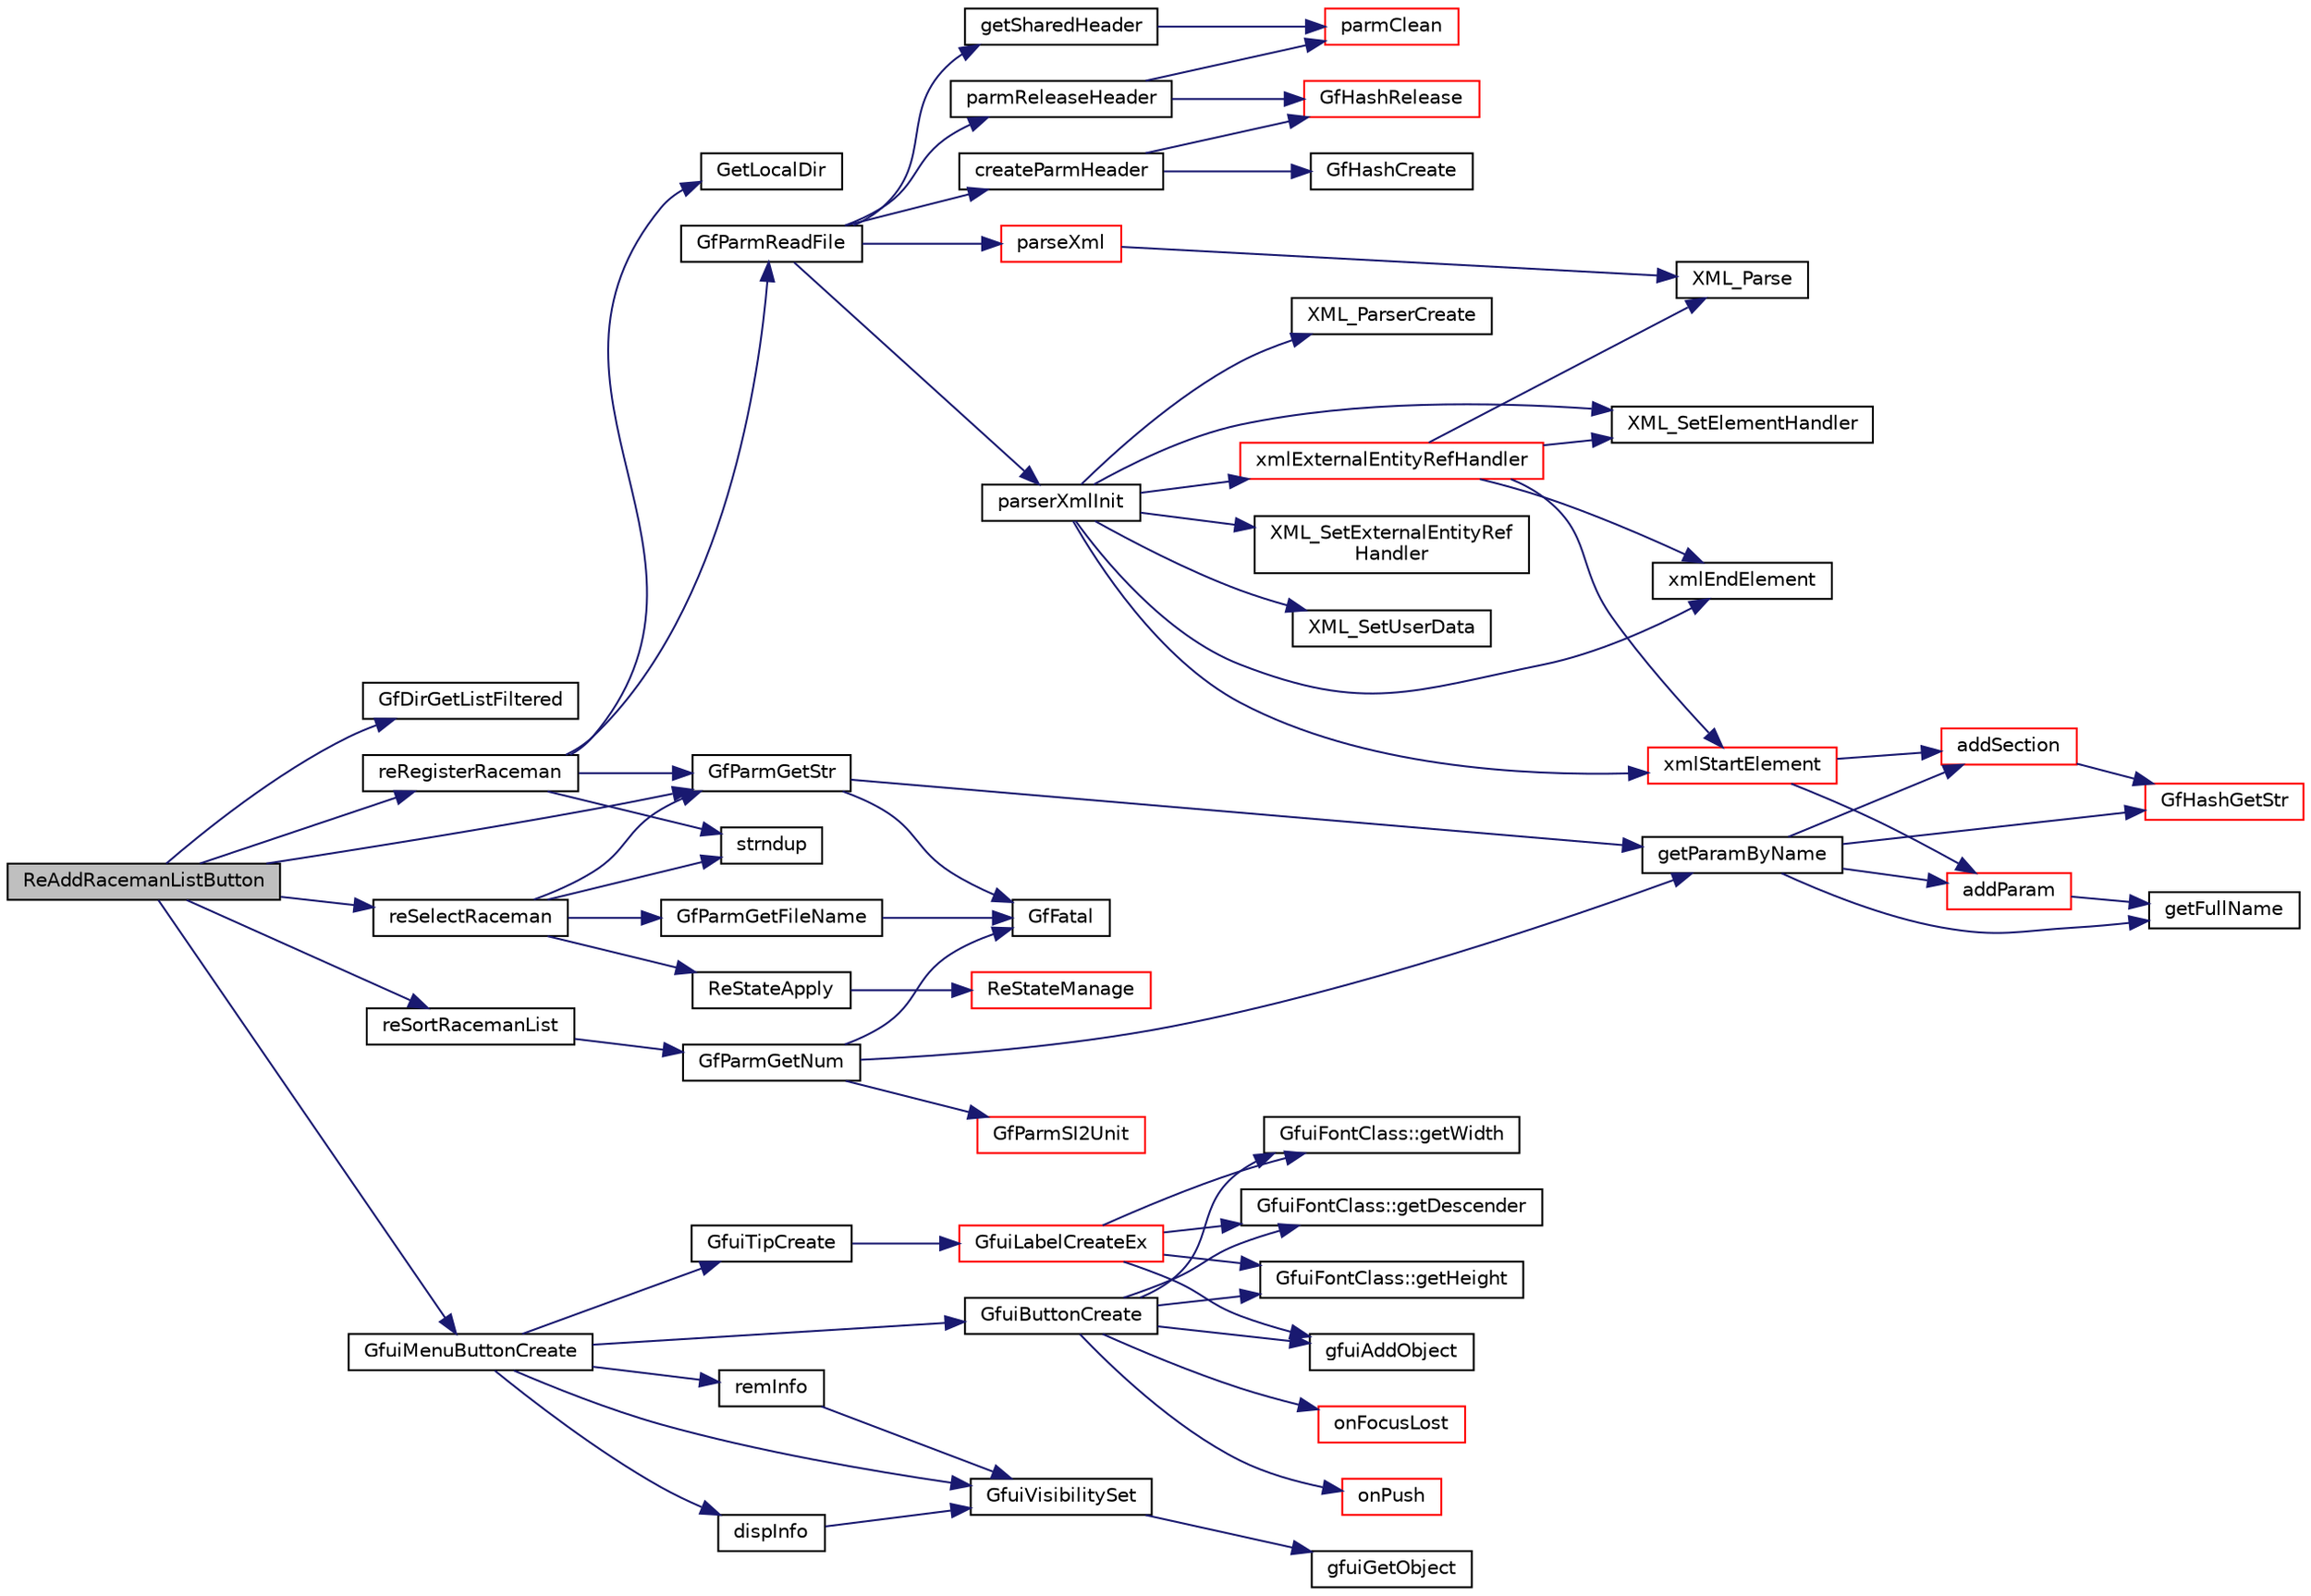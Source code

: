 digraph "ReAddRacemanListButton"
{
  edge [fontname="Helvetica",fontsize="10",labelfontname="Helvetica",labelfontsize="10"];
  node [fontname="Helvetica",fontsize="10",shape=record];
  rankdir="LR";
  Node1 [label="ReAddRacemanListButton",height=0.2,width=0.4,color="black", fillcolor="grey75", style="filled", fontcolor="black"];
  Node1 -> Node2 [color="midnightblue",fontsize="10",style="solid",fontname="Helvetica"];
  Node2 [label="GfDirGetListFiltered",height=0.2,width=0.4,color="black", fillcolor="white", style="filled",URL="$group__dir.html#ga7d012669960c6c8c49f90aeea72bd2db",tooltip="Get the list of files with matching suffix of a given directory. "];
  Node1 -> Node3 [color="midnightblue",fontsize="10",style="solid",fontname="Helvetica"];
  Node3 [label="reRegisterRaceman",height=0.2,width=0.4,color="black", fillcolor="white", style="filled",URL="$raceinit_8cpp.html#a005e42049bfb26ae6a7d8acd95c79fc7"];
  Node3 -> Node4 [color="midnightblue",fontsize="10",style="solid",fontname="Helvetica"];
  Node4 [label="GetLocalDir",height=0.2,width=0.4,color="black", fillcolor="white", style="filled",URL="$tgf_8cpp.html#ae34eae3991aacabaf9c64025449d8c87"];
  Node3 -> Node5 [color="midnightblue",fontsize="10",style="solid",fontname="Helvetica"];
  Node5 [label="GfParmReadFile",height=0.2,width=0.4,color="black", fillcolor="white", style="filled",URL="$group__paramsfile.html#ga86fccfc1b5f8abf4ef6546896abd1e4f",tooltip="Read parameter set from file and return handle to parameter set. "];
  Node5 -> Node6 [color="midnightblue",fontsize="10",style="solid",fontname="Helvetica"];
  Node6 [label="getSharedHeader",height=0.2,width=0.4,color="black", fillcolor="white", style="filled",URL="$group__paramshelper.html#ga5935841c26ba851b585d1b06a06b04f9",tooltip="Helper function for looking up parameter sets in the cache. "];
  Node6 -> Node7 [color="midnightblue",fontsize="10",style="solid",fontname="Helvetica"];
  Node7 [label="parmClean",height=0.2,width=0.4,color="red", fillcolor="white", style="filled",URL="$group__paramshelper.html#gaac5f3f388c857d021c431414dc192346",tooltip="Helper function to release the parameter set content. "];
  Node5 -> Node8 [color="midnightblue",fontsize="10",style="solid",fontname="Helvetica"];
  Node8 [label="createParmHeader",height=0.2,width=0.4,color="black", fillcolor="white", style="filled",URL="$group__paramshelper.html#ga51eeeb22e31263d97660ac17f4523059",tooltip="Helper function to create header for parameter set handle. "];
  Node8 -> Node9 [color="midnightblue",fontsize="10",style="solid",fontname="Helvetica"];
  Node9 [label="GfHashCreate",height=0.2,width=0.4,color="black", fillcolor="white", style="filled",URL="$group__hash.html#ga2f9ae7e2ca54b135a6fed903b26a51c3",tooltip="Create a new hash table. "];
  Node8 -> Node10 [color="midnightblue",fontsize="10",style="solid",fontname="Helvetica"];
  Node10 [label="GfHashRelease",height=0.2,width=0.4,color="red", fillcolor="white", style="filled",URL="$group__hash.html#ga7a1013beb031af3ded1251fb41ba0ae2",tooltip="Release a hash table. "];
  Node5 -> Node11 [color="midnightblue",fontsize="10",style="solid",fontname="Helvetica"];
  Node11 [label="parserXmlInit",height=0.2,width=0.4,color="black", fillcolor="white", style="filled",URL="$group__paramshelper.html#gac858836123c9b216a1ac07054f1c622e",tooltip="Helper function to set up XML parser in parmHandle. "];
  Node11 -> Node12 [color="midnightblue",fontsize="10",style="solid",fontname="Helvetica"];
  Node12 [label="XML_ParserCreate",height=0.2,width=0.4,color="black", fillcolor="white", style="filled",URL="$xmlparse_8h.html#ade0dde4b0e968d0ca6276f44576e13f7"];
  Node11 -> Node13 [color="midnightblue",fontsize="10",style="solid",fontname="Helvetica"];
  Node13 [label="XML_SetElementHandler",height=0.2,width=0.4,color="black", fillcolor="white", style="filled",URL="$xmlparse_8h.html#a8196f30d3a7d9af1d4ef6d19393670ce"];
  Node11 -> Node14 [color="midnightblue",fontsize="10",style="solid",fontname="Helvetica"];
  Node14 [label="xmlStartElement",height=0.2,width=0.4,color="red", fillcolor="white", style="filled",URL="$group__paramshelper.html#ga45d22a41d2ebfe64d6d62222ce1f799c",tooltip="Helper function to process opening XML elements. "];
  Node14 -> Node15 [color="midnightblue",fontsize="10",style="solid",fontname="Helvetica"];
  Node15 [label="addSection",height=0.2,width=0.4,color="red", fillcolor="white", style="filled",URL="$group__paramshelper.html#ga56946944d68598d938e65db86ce1221f",tooltip="Helper function to add a section to a parameter set. "];
  Node15 -> Node16 [color="midnightblue",fontsize="10",style="solid",fontname="Helvetica"];
  Node16 [label="GfHashGetStr",height=0.2,width=0.4,color="red", fillcolor="white", style="filled",URL="$group__hash.html#ga4e47f57400b95ab9b6fe918c123fdb26",tooltip="Get the user data associated with a string key. "];
  Node14 -> Node17 [color="midnightblue",fontsize="10",style="solid",fontname="Helvetica"];
  Node17 [label="addParam",height=0.2,width=0.4,color="red", fillcolor="white", style="filled",URL="$group__paramshelper.html#gaf202744654cbc648b47479f30ccc3a8c",tooltip="Helper function to add parameter, does not check for duplicated name. "];
  Node17 -> Node18 [color="midnightblue",fontsize="10",style="solid",fontname="Helvetica"];
  Node18 [label="getFullName",height=0.2,width=0.4,color="black", fillcolor="white", style="filled",URL="$group__paramshelper.html#gaf12253922391ef1139cd12f2a0ffa5ea",tooltip="Helper function to get the full name of a parameter (full name: \"sectionName/paramName\"). "];
  Node11 -> Node19 [color="midnightblue",fontsize="10",style="solid",fontname="Helvetica"];
  Node19 [label="xmlEndElement",height=0.2,width=0.4,color="black", fillcolor="white", style="filled",URL="$group__paramshelper.html#ga48f0e93d727aea78b8dadfb8e859c26d",tooltip="Helper function to process closing XML elements. "];
  Node11 -> Node20 [color="midnightblue",fontsize="10",style="solid",fontname="Helvetica"];
  Node20 [label="XML_SetExternalEntityRef\lHandler",height=0.2,width=0.4,color="black", fillcolor="white", style="filled",URL="$xmlparse_8h.html#a4be35852fe0a42e2f46e990a49b12905"];
  Node11 -> Node21 [color="midnightblue",fontsize="10",style="solid",fontname="Helvetica"];
  Node21 [label="xmlExternalEntityRefHandler",height=0.2,width=0.4,color="red", fillcolor="white", style="filled",URL="$group__paramshelper.html#gab2e26dde18900c30b28d2476878ecdc2",tooltip="Helper function to handle external XML entities (XML referencing over multiple files/URI&#39;s). "];
  Node21 -> Node13 [color="midnightblue",fontsize="10",style="solid",fontname="Helvetica"];
  Node21 -> Node14 [color="midnightblue",fontsize="10",style="solid",fontname="Helvetica"];
  Node21 -> Node19 [color="midnightblue",fontsize="10",style="solid",fontname="Helvetica"];
  Node21 -> Node22 [color="midnightblue",fontsize="10",style="solid",fontname="Helvetica"];
  Node22 [label="XML_Parse",height=0.2,width=0.4,color="black", fillcolor="white", style="filled",URL="$xmlparse_8h.html#aa06dad15892c63db00b52076959824ab"];
  Node11 -> Node23 [color="midnightblue",fontsize="10",style="solid",fontname="Helvetica"];
  Node23 [label="XML_SetUserData",height=0.2,width=0.4,color="black", fillcolor="white", style="filled",URL="$xmlparse_8h.html#aa5537176d35f3a2a96f9a56886ea1752"];
  Node5 -> Node24 [color="midnightblue",fontsize="10",style="solid",fontname="Helvetica"];
  Node24 [label="parseXml",height=0.2,width=0.4,color="red", fillcolor="white", style="filled",URL="$group__paramshelper.html#gaf8e1884873dd5449e8fedab60c19e46a",tooltip="Helper function to parse one line of XML. "];
  Node24 -> Node22 [color="midnightblue",fontsize="10",style="solid",fontname="Helvetica"];
  Node5 -> Node25 [color="midnightblue",fontsize="10",style="solid",fontname="Helvetica"];
  Node25 [label="parmReleaseHeader",height=0.2,width=0.4,color="black", fillcolor="white", style="filled",URL="$group__paramshelper.html#ga240416a305e2986d5fe269ae7ecc92df",tooltip="Helper function to release the parameter set if the reference counter is 0. "];
  Node25 -> Node7 [color="midnightblue",fontsize="10",style="solid",fontname="Helvetica"];
  Node25 -> Node10 [color="midnightblue",fontsize="10",style="solid",fontname="Helvetica"];
  Node3 -> Node26 [color="midnightblue",fontsize="10",style="solid",fontname="Helvetica"];
  Node26 [label="strndup",height=0.2,width=0.4,color="black", fillcolor="white", style="filled",URL="$portability_8h.html#a87a301e9e7eed137fb2936056781e85a"];
  Node3 -> Node27 [color="midnightblue",fontsize="10",style="solid",fontname="Helvetica"];
  Node27 [label="GfParmGetStr",height=0.2,width=0.4,color="black", fillcolor="white", style="filled",URL="$group__paramsdata.html#gaa37bfd1fabd03d24fd50812c2330fa12",tooltip="Get a string parameter from the parameter set handle. "];
  Node27 -> Node28 [color="midnightblue",fontsize="10",style="solid",fontname="Helvetica"];
  Node28 [label="GfFatal",height=0.2,width=0.4,color="black", fillcolor="white", style="filled",URL="$tgf_8h.html#a927c58e55400ef72e0e54548b26f973d"];
  Node27 -> Node29 [color="midnightblue",fontsize="10",style="solid",fontname="Helvetica"];
  Node29 [label="getParamByName",height=0.2,width=0.4,color="black", fillcolor="white", style="filled",URL="$group__paramshelper.html#gad76ca407ee6b618e69f80c80aa319d63",tooltip="Helper function to get (or create) a parameter by name. "];
  Node29 -> Node18 [color="midnightblue",fontsize="10",style="solid",fontname="Helvetica"];
  Node29 -> Node16 [color="midnightblue",fontsize="10",style="solid",fontname="Helvetica"];
  Node29 -> Node15 [color="midnightblue",fontsize="10",style="solid",fontname="Helvetica"];
  Node29 -> Node17 [color="midnightblue",fontsize="10",style="solid",fontname="Helvetica"];
  Node1 -> Node30 [color="midnightblue",fontsize="10",style="solid",fontname="Helvetica"];
  Node30 [label="reSortRacemanList",height=0.2,width=0.4,color="black", fillcolor="white", style="filled",URL="$raceinit_8cpp.html#a2cf89517500a26a57984c71b8dc1c12d"];
  Node30 -> Node31 [color="midnightblue",fontsize="10",style="solid",fontname="Helvetica"];
  Node31 [label="GfParmGetNum",height=0.2,width=0.4,color="black", fillcolor="white", style="filled",URL="$group__paramsdata.html#ga57d6d6694c94482128c7b7bd6bf0a2e8",tooltip="Get a numerical parameter from the parameter set handle. "];
  Node31 -> Node28 [color="midnightblue",fontsize="10",style="solid",fontname="Helvetica"];
  Node31 -> Node29 [color="midnightblue",fontsize="10",style="solid",fontname="Helvetica"];
  Node31 -> Node32 [color="midnightblue",fontsize="10",style="solid",fontname="Helvetica"];
  Node32 [label="GfParmSI2Unit",height=0.2,width=0.4,color="red", fillcolor="white", style="filled",URL="$group__paramsdata.html#gab24de0cda7e3f9a5ea42be6dd7592a38",tooltip="Convert a value from SI to given unit. "];
  Node1 -> Node33 [color="midnightblue",fontsize="10",style="solid",fontname="Helvetica"];
  Node33 [label="GfuiMenuButtonCreate",height=0.2,width=0.4,color="black", fillcolor="white", style="filled",URL="$group__gui.html#ga2ae5c65dd1149ff891ca1e26a00cea62",tooltip="Add a button to a menu screen. "];
  Node33 -> Node34 [color="midnightblue",fontsize="10",style="solid",fontname="Helvetica"];
  Node34 [label="GfuiTipCreate",height=0.2,width=0.4,color="black", fillcolor="white", style="filled",URL="$guilabel_8cpp.html#a95c16a9e178493fe001fe82585b6e637",tooltip="Add a Tip (generally associated with a button). "];
  Node34 -> Node35 [color="midnightblue",fontsize="10",style="solid",fontname="Helvetica"];
  Node35 [label="GfuiLabelCreateEx",height=0.2,width=0.4,color="red", fillcolor="white", style="filled",URL="$group__gui.html#gab2495517bb164c00201dedd420cb60ac",tooltip="Create a new label (extended version). "];
  Node35 -> Node36 [color="midnightblue",fontsize="10",style="solid",fontname="Helvetica"];
  Node36 [label="GfuiFontClass::getWidth",height=0.2,width=0.4,color="black", fillcolor="white", style="filled",URL="$class_gfui_font_class.html#a96fb79e144b166ac018613a77795b7d0"];
  Node35 -> Node37 [color="midnightblue",fontsize="10",style="solid",fontname="Helvetica"];
  Node37 [label="GfuiFontClass::getDescender",height=0.2,width=0.4,color="black", fillcolor="white", style="filled",URL="$class_gfui_font_class.html#a9285866cfaa26f2db416dec244ede542"];
  Node35 -> Node38 [color="midnightblue",fontsize="10",style="solid",fontname="Helvetica"];
  Node38 [label="GfuiFontClass::getHeight",height=0.2,width=0.4,color="black", fillcolor="white", style="filled",URL="$class_gfui_font_class.html#af7a8622b16d9d8321fa6bcf5a23352a9"];
  Node35 -> Node39 [color="midnightblue",fontsize="10",style="solid",fontname="Helvetica"];
  Node39 [label="gfuiAddObject",height=0.2,width=0.4,color="black", fillcolor="white", style="filled",URL="$gui_8h.html#a94c49170d91c9d6978d7f4405d9ea064"];
  Node33 -> Node40 [color="midnightblue",fontsize="10",style="solid",fontname="Helvetica"];
  Node40 [label="GfuiVisibilitySet",height=0.2,width=0.4,color="black", fillcolor="white", style="filled",URL="$group__gui.html#ga54cdf60d97666c43dd2a16e4647a8309",tooltip="Set/unset the visibility attribute of an object. "];
  Node40 -> Node41 [color="midnightblue",fontsize="10",style="solid",fontname="Helvetica"];
  Node41 [label="gfuiGetObject",height=0.2,width=0.4,color="black", fillcolor="white", style="filled",URL="$guiobject_8cpp.html#a0ea204358545cb934b0d6427e49ce2a6"];
  Node33 -> Node42 [color="midnightblue",fontsize="10",style="solid",fontname="Helvetica"];
  Node42 [label="GfuiButtonCreate",height=0.2,width=0.4,color="black", fillcolor="white", style="filled",URL="$group__gui.html#ga48acf689c531b99051db5328023539fd",tooltip="Add a button to a screen. "];
  Node42 -> Node43 [color="midnightblue",fontsize="10",style="solid",fontname="Helvetica"];
  Node43 [label="onPush",height=0.2,width=0.4,color="red", fillcolor="white", style="filled",URL="$controlconfig_8cpp.html#a7f74cf9ff0daa4eb8a4b17bb40755683"];
  Node42 -> Node44 [color="midnightblue",fontsize="10",style="solid",fontname="Helvetica"];
  Node44 [label="onFocusLost",height=0.2,width=0.4,color="red", fillcolor="white", style="filled",URL="$controlconfig_8cpp.html#a59cfe754e770f29c0f4e9c4d52201f83"];
  Node42 -> Node36 [color="midnightblue",fontsize="10",style="solid",fontname="Helvetica"];
  Node42 -> Node37 [color="midnightblue",fontsize="10",style="solid",fontname="Helvetica"];
  Node42 -> Node38 [color="midnightblue",fontsize="10",style="solid",fontname="Helvetica"];
  Node42 -> Node39 [color="midnightblue",fontsize="10",style="solid",fontname="Helvetica"];
  Node33 -> Node45 [color="midnightblue",fontsize="10",style="solid",fontname="Helvetica"];
  Node45 [label="dispInfo",height=0.2,width=0.4,color="black", fillcolor="white", style="filled",URL="$guimenu_8cpp.html#a6800101a211f59f63199c17fb382070b"];
  Node45 -> Node40 [color="midnightblue",fontsize="10",style="solid",fontname="Helvetica"];
  Node33 -> Node46 [color="midnightblue",fontsize="10",style="solid",fontname="Helvetica"];
  Node46 [label="remInfo",height=0.2,width=0.4,color="black", fillcolor="white", style="filled",URL="$guimenu_8cpp.html#a32d6248570d17ece9c7c3378985ddee6"];
  Node46 -> Node40 [color="midnightblue",fontsize="10",style="solid",fontname="Helvetica"];
  Node1 -> Node27 [color="midnightblue",fontsize="10",style="solid",fontname="Helvetica"];
  Node1 -> Node47 [color="midnightblue",fontsize="10",style="solid",fontname="Helvetica"];
  Node47 [label="reSelectRaceman",height=0.2,width=0.4,color="black", fillcolor="white", style="filled",URL="$raceinit_8cpp.html#a5a1f5ce5a44d66b81a8e462994729324"];
  Node47 -> Node48 [color="midnightblue",fontsize="10",style="solid",fontname="Helvetica"];
  Node48 [label="GfParmGetFileName",height=0.2,width=0.4,color="black", fillcolor="white", style="filled",URL="$group__paramsfile.html#ga9156c66caa1f2675d2b5ce29002156c2",tooltip="Get the filename property of the parameter set handle. "];
  Node48 -> Node28 [color="midnightblue",fontsize="10",style="solid",fontname="Helvetica"];
  Node47 -> Node26 [color="midnightblue",fontsize="10",style="solid",fontname="Helvetica"];
  Node47 -> Node27 [color="midnightblue",fontsize="10",style="solid",fontname="Helvetica"];
  Node47 -> Node49 [color="midnightblue",fontsize="10",style="solid",fontname="Helvetica"];
  Node49 [label="ReStateApply",height=0.2,width=0.4,color="black", fillcolor="white", style="filled",URL="$racestate_8cpp.html#a6f5e1122fdd90262db75185dd7d73413"];
  Node49 -> Node50 [color="midnightblue",fontsize="10",style="solid",fontname="Helvetica"];
  Node50 [label="ReStateManage",height=0.2,width=0.4,color="red", fillcolor="white", style="filled",URL="$racestate_8cpp.html#a049810dfed9900705f82ec174358bc18"];
}
